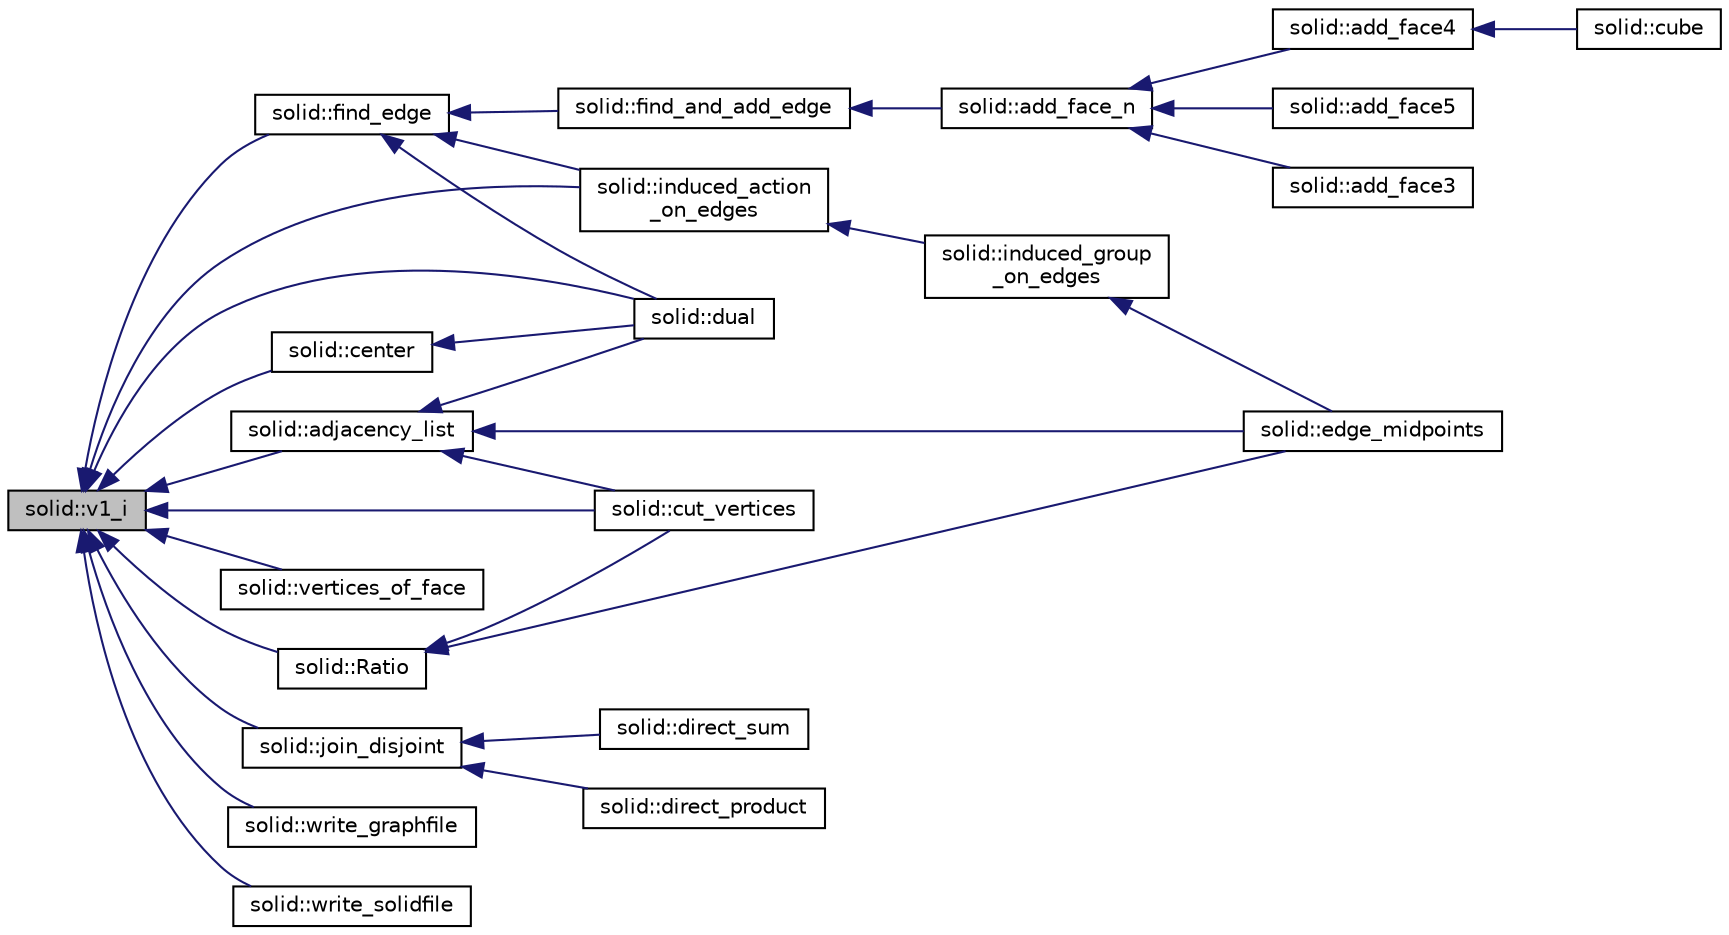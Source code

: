 digraph "solid::v1_i"
{
  edge [fontname="Helvetica",fontsize="10",labelfontname="Helvetica",labelfontsize="10"];
  node [fontname="Helvetica",fontsize="10",shape=record];
  rankdir="LR";
  Node4479 [label="solid::v1_i",height=0.2,width=0.4,color="black", fillcolor="grey75", style="filled", fontcolor="black"];
  Node4479 -> Node4480 [dir="back",color="midnightblue",fontsize="10",style="solid",fontname="Helvetica"];
  Node4480 [label="solid::find_edge",height=0.2,width=0.4,color="black", fillcolor="white", style="filled",URL="$d8/def/classsolid.html#a4e6e784df5bac1fcd8398f5e6c7df493"];
  Node4480 -> Node4481 [dir="back",color="midnightblue",fontsize="10",style="solid",fontname="Helvetica"];
  Node4481 [label="solid::find_and_add_edge",height=0.2,width=0.4,color="black", fillcolor="white", style="filled",URL="$d8/def/classsolid.html#a91c02de4312c4942c0f6642154d97047"];
  Node4481 -> Node4482 [dir="back",color="midnightblue",fontsize="10",style="solid",fontname="Helvetica"];
  Node4482 [label="solid::add_face_n",height=0.2,width=0.4,color="black", fillcolor="white", style="filled",URL="$d8/def/classsolid.html#adbadfbdd46abe10cb56f041d2408b001"];
  Node4482 -> Node4483 [dir="back",color="midnightblue",fontsize="10",style="solid",fontname="Helvetica"];
  Node4483 [label="solid::add_face3",height=0.2,width=0.4,color="black", fillcolor="white", style="filled",URL="$d8/def/classsolid.html#a6875ab7d3238826f030bae684137f789"];
  Node4482 -> Node4484 [dir="back",color="midnightblue",fontsize="10",style="solid",fontname="Helvetica"];
  Node4484 [label="solid::add_face4",height=0.2,width=0.4,color="black", fillcolor="white", style="filled",URL="$d8/def/classsolid.html#ae0c74bc52056d190e54a60c78c1858a2"];
  Node4484 -> Node4485 [dir="back",color="midnightblue",fontsize="10",style="solid",fontname="Helvetica"];
  Node4485 [label="solid::cube",height=0.2,width=0.4,color="black", fillcolor="white", style="filled",URL="$d8/def/classsolid.html#a308e6888759550da489397527ed89137"];
  Node4482 -> Node4486 [dir="back",color="midnightblue",fontsize="10",style="solid",fontname="Helvetica"];
  Node4486 [label="solid::add_face5",height=0.2,width=0.4,color="black", fillcolor="white", style="filled",URL="$d8/def/classsolid.html#a56243f48f4573b2989154be1dca68713"];
  Node4480 -> Node4487 [dir="back",color="midnightblue",fontsize="10",style="solid",fontname="Helvetica"];
  Node4487 [label="solid::dual",height=0.2,width=0.4,color="black", fillcolor="white", style="filled",URL="$d8/def/classsolid.html#a0147bd21fc7bfed44a10f3b5eca66757"];
  Node4480 -> Node4488 [dir="back",color="midnightblue",fontsize="10",style="solid",fontname="Helvetica"];
  Node4488 [label="solid::induced_action\l_on_edges",height=0.2,width=0.4,color="black", fillcolor="white", style="filled",URL="$d8/def/classsolid.html#a372d0459fd74de947a5cb0d53ddbd6f0"];
  Node4488 -> Node4489 [dir="back",color="midnightblue",fontsize="10",style="solid",fontname="Helvetica"];
  Node4489 [label="solid::induced_group\l_on_edges",height=0.2,width=0.4,color="black", fillcolor="white", style="filled",URL="$d8/def/classsolid.html#a081dd519a288f5bf2e406ce9dc76348d"];
  Node4489 -> Node4490 [dir="back",color="midnightblue",fontsize="10",style="solid",fontname="Helvetica"];
  Node4490 [label="solid::edge_midpoints",height=0.2,width=0.4,color="black", fillcolor="white", style="filled",URL="$d8/def/classsolid.html#a00f043a4986f0eec6ed05c14d64919dc"];
  Node4479 -> Node4491 [dir="back",color="midnightblue",fontsize="10",style="solid",fontname="Helvetica"];
  Node4491 [label="solid::adjacency_list",height=0.2,width=0.4,color="black", fillcolor="white", style="filled",URL="$d8/def/classsolid.html#af0ad596c4fd4b091118dd0d6e3e3bf67"];
  Node4491 -> Node4487 [dir="back",color="midnightblue",fontsize="10",style="solid",fontname="Helvetica"];
  Node4491 -> Node4492 [dir="back",color="midnightblue",fontsize="10",style="solid",fontname="Helvetica"];
  Node4492 [label="solid::cut_vertices",height=0.2,width=0.4,color="black", fillcolor="white", style="filled",URL="$d8/def/classsolid.html#a286d7bb090878dfbdc2fcd0dcf4739ce"];
  Node4491 -> Node4490 [dir="back",color="midnightblue",fontsize="10",style="solid",fontname="Helvetica"];
  Node4479 -> Node4493 [dir="back",color="midnightblue",fontsize="10",style="solid",fontname="Helvetica"];
  Node4493 [label="solid::center",height=0.2,width=0.4,color="black", fillcolor="white", style="filled",URL="$d8/def/classsolid.html#ae58752f7dd02eda7e0bac1d69b551db2"];
  Node4493 -> Node4487 [dir="back",color="midnightblue",fontsize="10",style="solid",fontname="Helvetica"];
  Node4479 -> Node4494 [dir="back",color="midnightblue",fontsize="10",style="solid",fontname="Helvetica"];
  Node4494 [label="solid::vertices_of_face",height=0.2,width=0.4,color="black", fillcolor="white", style="filled",URL="$d8/def/classsolid.html#a939ce1ac4b1d7e7ad6164ce0376ff173"];
  Node4479 -> Node4495 [dir="back",color="midnightblue",fontsize="10",style="solid",fontname="Helvetica"];
  Node4495 [label="solid::Ratio",height=0.2,width=0.4,color="black", fillcolor="white", style="filled",URL="$d8/def/classsolid.html#aef1749a5d84c62c43d2d1196d4ebec08"];
  Node4495 -> Node4492 [dir="back",color="midnightblue",fontsize="10",style="solid",fontname="Helvetica"];
  Node4495 -> Node4490 [dir="back",color="midnightblue",fontsize="10",style="solid",fontname="Helvetica"];
  Node4479 -> Node4487 [dir="back",color="midnightblue",fontsize="10",style="solid",fontname="Helvetica"];
  Node4479 -> Node4492 [dir="back",color="midnightblue",fontsize="10",style="solid",fontname="Helvetica"];
  Node4479 -> Node4496 [dir="back",color="midnightblue",fontsize="10",style="solid",fontname="Helvetica"];
  Node4496 [label="solid::join_disjoint",height=0.2,width=0.4,color="black", fillcolor="white", style="filled",URL="$d8/def/classsolid.html#ac3c7868e3b650b7112309c7ad15a394c"];
  Node4496 -> Node4497 [dir="back",color="midnightblue",fontsize="10",style="solid",fontname="Helvetica"];
  Node4497 [label="solid::direct_sum",height=0.2,width=0.4,color="black", fillcolor="white", style="filled",URL="$d8/def/classsolid.html#a2045d572bdbd493c541c69624baeedbf"];
  Node4496 -> Node4498 [dir="back",color="midnightblue",fontsize="10",style="solid",fontname="Helvetica"];
  Node4498 [label="solid::direct_product",height=0.2,width=0.4,color="black", fillcolor="white", style="filled",URL="$d8/def/classsolid.html#a8b4527c066bcebd2e6542fe158c607b0"];
  Node4479 -> Node4488 [dir="back",color="midnightblue",fontsize="10",style="solid",fontname="Helvetica"];
  Node4479 -> Node4499 [dir="back",color="midnightblue",fontsize="10",style="solid",fontname="Helvetica"];
  Node4499 [label="solid::write_graphfile",height=0.2,width=0.4,color="black", fillcolor="white", style="filled",URL="$d8/def/classsolid.html#ab21f3d7cb562fa9ce61b1a1cb2e5a411"];
  Node4479 -> Node4500 [dir="back",color="midnightblue",fontsize="10",style="solid",fontname="Helvetica"];
  Node4500 [label="solid::write_solidfile",height=0.2,width=0.4,color="black", fillcolor="white", style="filled",URL="$d8/def/classsolid.html#a60865c3210ff835fe2bd528f2396686d"];
}
